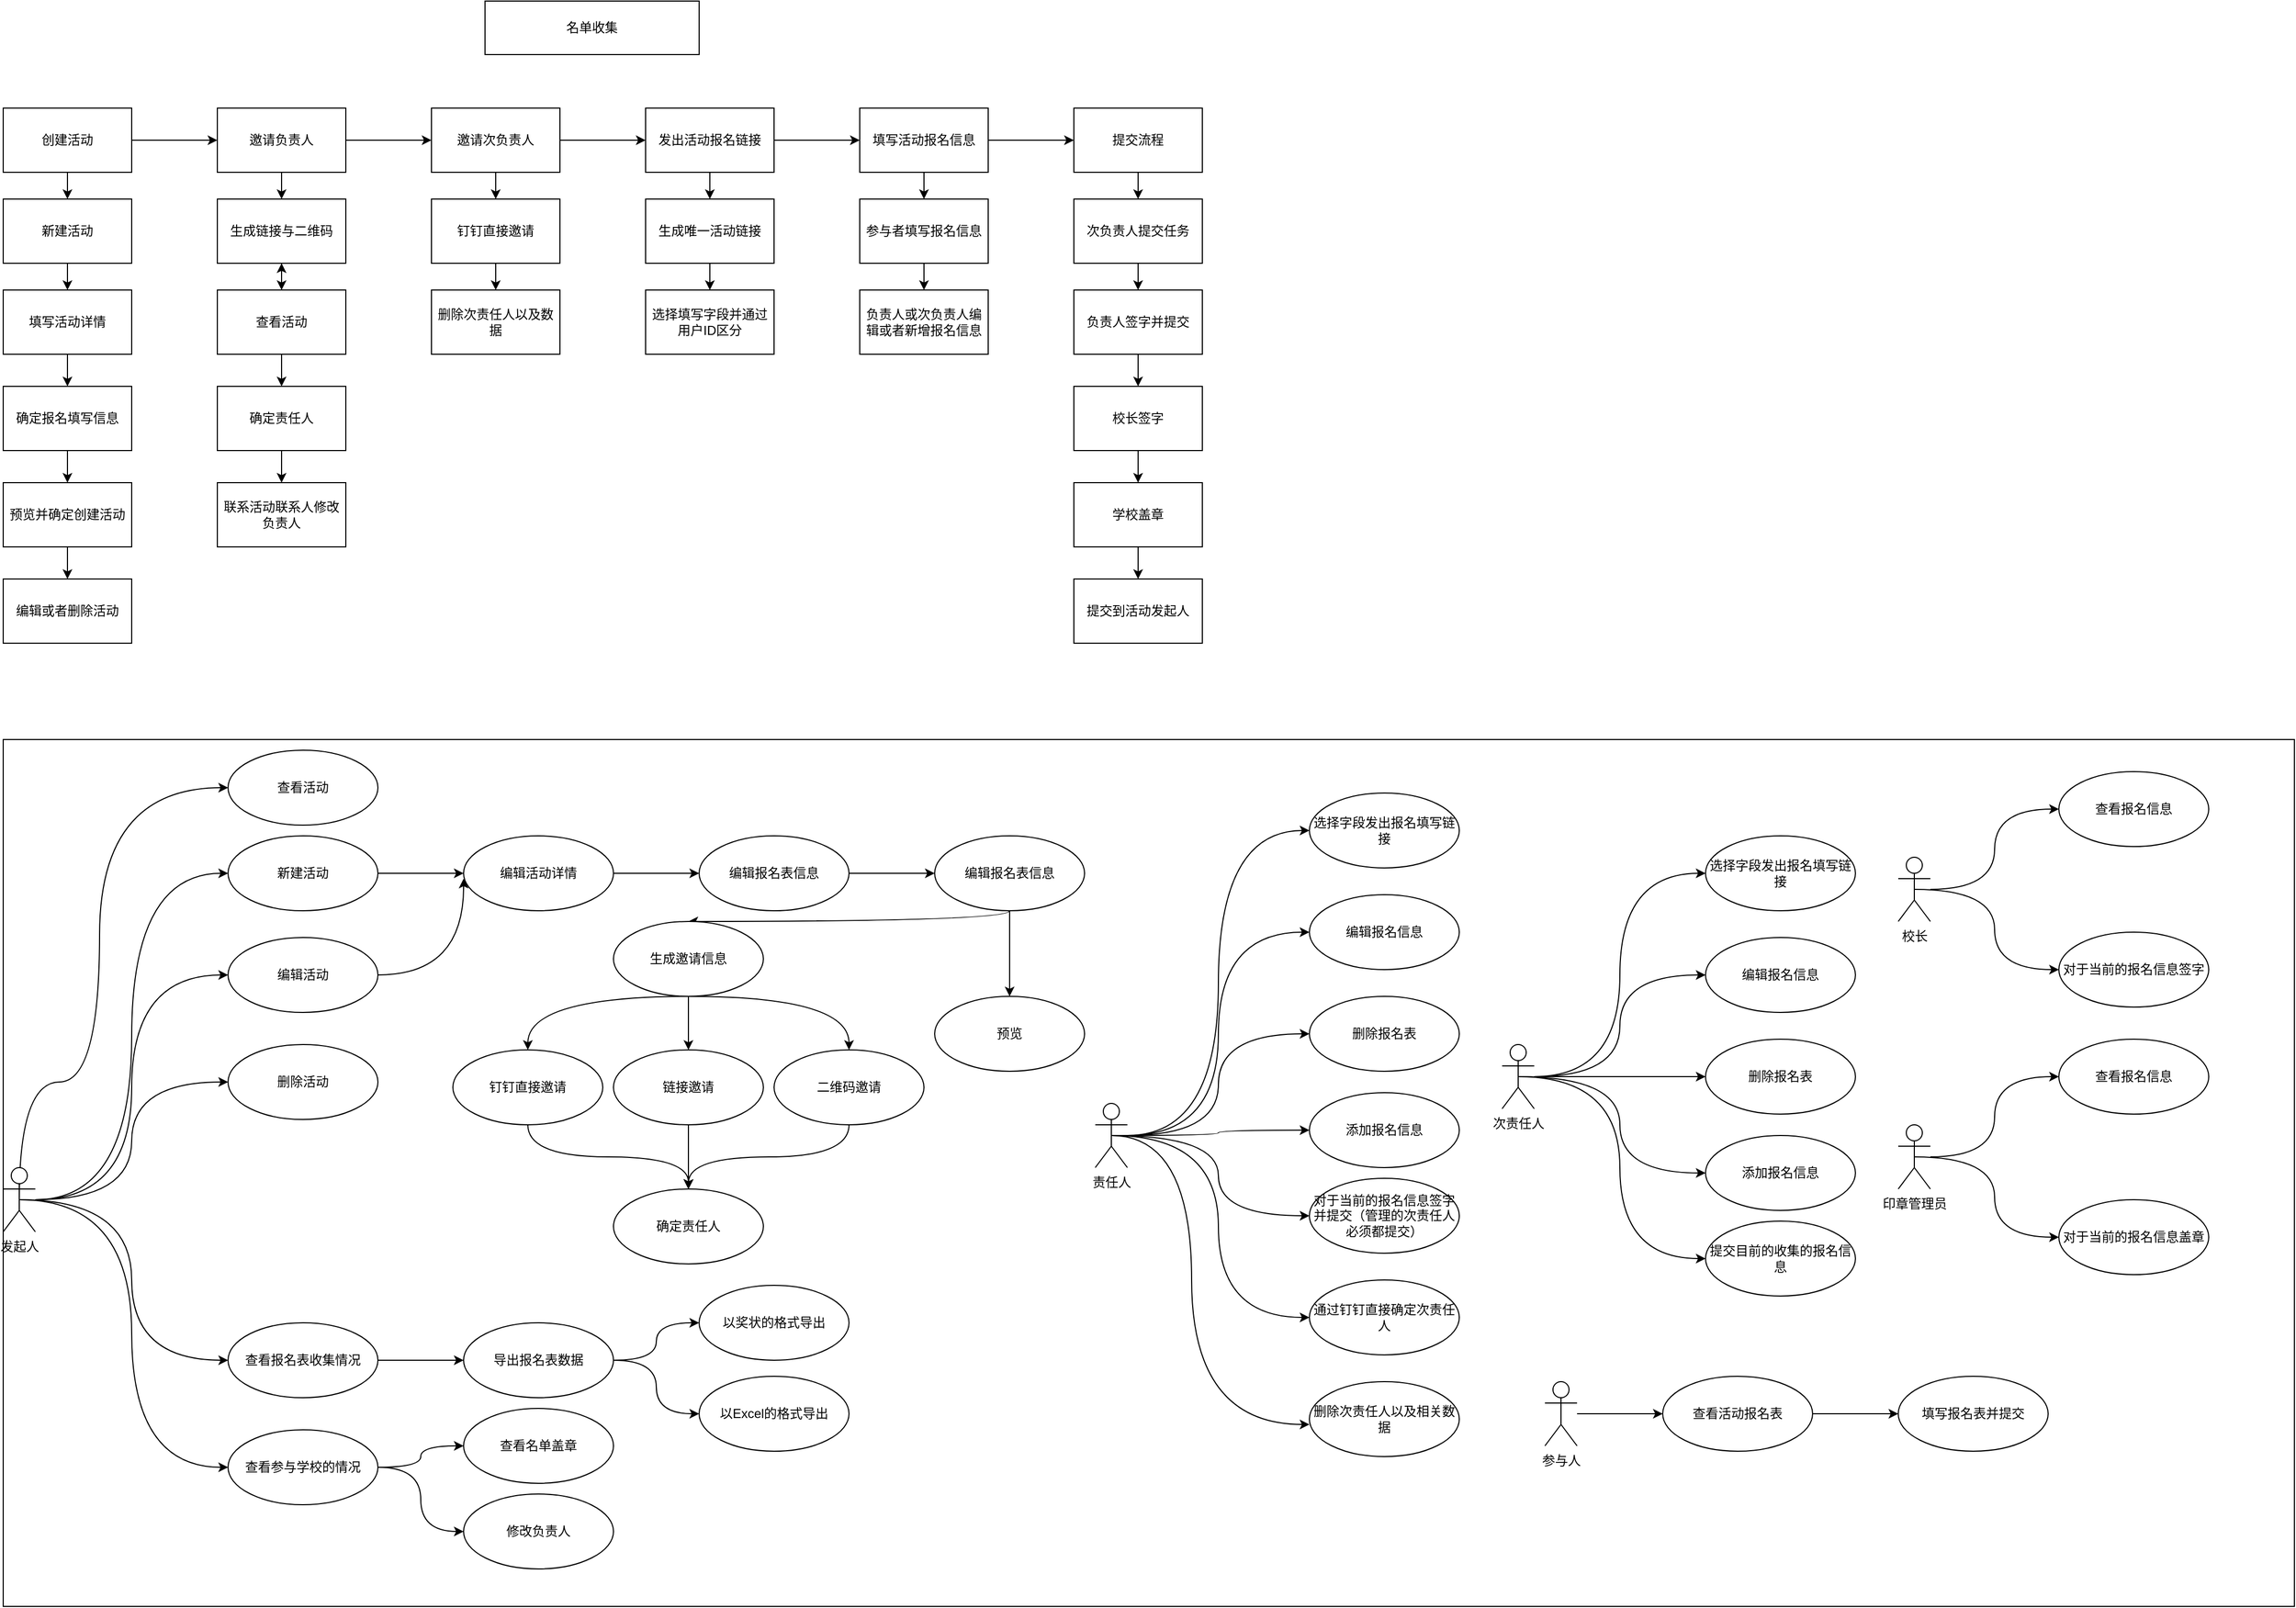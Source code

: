 <mxfile version="24.7.1" type="github">
  <diagram name="Page-1" id="edf60f1a-56cd-e834-aa8a-f176f3a09ee4">
    <mxGraphModel dx="1662" dy="928" grid="1" gridSize="10" guides="1" tooltips="1" connect="1" arrows="1" fold="1" page="1" pageScale="1" pageWidth="1100" pageHeight="850" background="none" math="0" shadow="0">
      <root>
        <mxCell id="0" />
        <mxCell id="1" parent="0" />
        <mxCell id="x5lYrM1FFVLCx4R_UeDV-64" value="" style="rounded=0;whiteSpace=wrap;html=1;movable=1;resizable=1;rotatable=1;deletable=1;editable=1;locked=0;connectable=1;" parent="1" vertex="1">
          <mxGeometry x="40" y="870" width="2140" height="810" as="geometry" />
        </mxCell>
        <mxCell id="x5lYrM1FFVLCx4R_UeDV-1" value="名单收集" style="rounded=0;whiteSpace=wrap;html=1;" parent="1" vertex="1">
          <mxGeometry x="490" y="180" width="200" height="50" as="geometry" />
        </mxCell>
        <mxCell id="x5lYrM1FFVLCx4R_UeDV-5" value="" style="edgeStyle=orthogonalEdgeStyle;rounded=0;orthogonalLoop=1;jettySize=auto;html=1;" parent="1" source="x5lYrM1FFVLCx4R_UeDV-2" target="x5lYrM1FFVLCx4R_UeDV-4" edge="1">
          <mxGeometry relative="1" as="geometry" />
        </mxCell>
        <mxCell id="x5lYrM1FFVLCx4R_UeDV-19" value="" style="edgeStyle=orthogonalEdgeStyle;rounded=0;orthogonalLoop=1;jettySize=auto;html=1;" parent="1" source="x5lYrM1FFVLCx4R_UeDV-2" target="x5lYrM1FFVLCx4R_UeDV-18" edge="1">
          <mxGeometry relative="1" as="geometry" />
        </mxCell>
        <mxCell id="x5lYrM1FFVLCx4R_UeDV-2" value="创建活动" style="rounded=0;whiteSpace=wrap;html=1;" parent="1" vertex="1">
          <mxGeometry x="40" y="280" width="120" height="60" as="geometry" />
        </mxCell>
        <mxCell id="x5lYrM1FFVLCx4R_UeDV-7" value="" style="edgeStyle=orthogonalEdgeStyle;rounded=0;orthogonalLoop=1;jettySize=auto;html=1;" parent="1" source="x5lYrM1FFVLCx4R_UeDV-4" target="x5lYrM1FFVLCx4R_UeDV-6" edge="1">
          <mxGeometry relative="1" as="geometry" />
        </mxCell>
        <mxCell id="x5lYrM1FFVLCx4R_UeDV-31" value="" style="edgeStyle=orthogonalEdgeStyle;rounded=0;orthogonalLoop=1;jettySize=auto;html=1;" parent="1" source="x5lYrM1FFVLCx4R_UeDV-4" target="x5lYrM1FFVLCx4R_UeDV-30" edge="1">
          <mxGeometry relative="1" as="geometry" />
        </mxCell>
        <mxCell id="x5lYrM1FFVLCx4R_UeDV-4" value="邀请负责人" style="rounded=0;whiteSpace=wrap;html=1;" parent="1" vertex="1">
          <mxGeometry x="240" y="280" width="120" height="60" as="geometry" />
        </mxCell>
        <mxCell id="x5lYrM1FFVLCx4R_UeDV-9" value="" style="edgeStyle=orthogonalEdgeStyle;rounded=0;orthogonalLoop=1;jettySize=auto;html=1;" parent="1" source="x5lYrM1FFVLCx4R_UeDV-6" target="x5lYrM1FFVLCx4R_UeDV-8" edge="1">
          <mxGeometry relative="1" as="geometry" />
        </mxCell>
        <mxCell id="x5lYrM1FFVLCx4R_UeDV-40" value="" style="edgeStyle=orthogonalEdgeStyle;rounded=0;orthogonalLoop=1;jettySize=auto;html=1;" parent="1" source="x5lYrM1FFVLCx4R_UeDV-6" target="x5lYrM1FFVLCx4R_UeDV-39" edge="1">
          <mxGeometry relative="1" as="geometry" />
        </mxCell>
        <mxCell id="x5lYrM1FFVLCx4R_UeDV-6" value="邀请次负责人" style="whiteSpace=wrap;html=1;rounded=0;" parent="1" vertex="1">
          <mxGeometry x="440" y="280" width="120" height="60" as="geometry" />
        </mxCell>
        <mxCell id="x5lYrM1FFVLCx4R_UeDV-11" value="" style="edgeStyle=orthogonalEdgeStyle;rounded=0;orthogonalLoop=1;jettySize=auto;html=1;" parent="1" source="x5lYrM1FFVLCx4R_UeDV-8" target="x5lYrM1FFVLCx4R_UeDV-10" edge="1">
          <mxGeometry relative="1" as="geometry" />
        </mxCell>
        <mxCell id="x5lYrM1FFVLCx4R_UeDV-44" value="" style="edgeStyle=orthogonalEdgeStyle;rounded=0;orthogonalLoop=1;jettySize=auto;html=1;" parent="1" source="x5lYrM1FFVLCx4R_UeDV-8" target="x5lYrM1FFVLCx4R_UeDV-43" edge="1">
          <mxGeometry relative="1" as="geometry" />
        </mxCell>
        <mxCell id="x5lYrM1FFVLCx4R_UeDV-8" value="发出活动报名链接" style="whiteSpace=wrap;html=1;rounded=0;" parent="1" vertex="1">
          <mxGeometry x="640" y="280" width="120" height="60" as="geometry" />
        </mxCell>
        <mxCell id="x5lYrM1FFVLCx4R_UeDV-15" value="" style="edgeStyle=orthogonalEdgeStyle;rounded=0;orthogonalLoop=1;jettySize=auto;html=1;" parent="1" source="x5lYrM1FFVLCx4R_UeDV-10" target="x5lYrM1FFVLCx4R_UeDV-14" edge="1">
          <mxGeometry relative="1" as="geometry" />
        </mxCell>
        <mxCell id="x5lYrM1FFVLCx4R_UeDV-50" value="" style="edgeStyle=orthogonalEdgeStyle;rounded=0;orthogonalLoop=1;jettySize=auto;html=1;" parent="1" source="x5lYrM1FFVLCx4R_UeDV-10" target="x5lYrM1FFVLCx4R_UeDV-49" edge="1">
          <mxGeometry relative="1" as="geometry" />
        </mxCell>
        <mxCell id="x5lYrM1FFVLCx4R_UeDV-10" value="填写活动报名信息" style="whiteSpace=wrap;html=1;rounded=0;" parent="1" vertex="1">
          <mxGeometry x="840" y="280" width="120" height="60" as="geometry" />
        </mxCell>
        <mxCell id="x5lYrM1FFVLCx4R_UeDV-54" value="" style="edgeStyle=orthogonalEdgeStyle;rounded=0;orthogonalLoop=1;jettySize=auto;html=1;" parent="1" source="x5lYrM1FFVLCx4R_UeDV-14" target="x5lYrM1FFVLCx4R_UeDV-53" edge="1">
          <mxGeometry relative="1" as="geometry" />
        </mxCell>
        <mxCell id="x5lYrM1FFVLCx4R_UeDV-14" value="提交流程" style="whiteSpace=wrap;html=1;rounded=0;" parent="1" vertex="1">
          <mxGeometry x="1040" y="280" width="120" height="60" as="geometry" />
        </mxCell>
        <mxCell id="x5lYrM1FFVLCx4R_UeDV-21" value="" style="edgeStyle=orthogonalEdgeStyle;rounded=0;orthogonalLoop=1;jettySize=auto;html=1;" parent="1" source="x5lYrM1FFVLCx4R_UeDV-18" target="x5lYrM1FFVLCx4R_UeDV-20" edge="1">
          <mxGeometry relative="1" as="geometry" />
        </mxCell>
        <mxCell id="x5lYrM1FFVLCx4R_UeDV-18" value="新建活动" style="whiteSpace=wrap;html=1;rounded=0;" parent="1" vertex="1">
          <mxGeometry x="40" y="365" width="120" height="60" as="geometry" />
        </mxCell>
        <mxCell id="x5lYrM1FFVLCx4R_UeDV-25" value="" style="edgeStyle=orthogonalEdgeStyle;rounded=0;orthogonalLoop=1;jettySize=auto;html=1;" parent="1" source="x5lYrM1FFVLCx4R_UeDV-20" target="x5lYrM1FFVLCx4R_UeDV-24" edge="1">
          <mxGeometry relative="1" as="geometry" />
        </mxCell>
        <mxCell id="x5lYrM1FFVLCx4R_UeDV-20" value="填写活动详情" style="whiteSpace=wrap;html=1;rounded=0;" parent="1" vertex="1">
          <mxGeometry x="40" y="450" width="120" height="60" as="geometry" />
        </mxCell>
        <mxCell id="x5lYrM1FFVLCx4R_UeDV-27" value="" style="edgeStyle=orthogonalEdgeStyle;rounded=0;orthogonalLoop=1;jettySize=auto;html=1;" parent="1" source="x5lYrM1FFVLCx4R_UeDV-24" target="x5lYrM1FFVLCx4R_UeDV-26" edge="1">
          <mxGeometry relative="1" as="geometry" />
        </mxCell>
        <mxCell id="x5lYrM1FFVLCx4R_UeDV-24" value="确定报名填写信息" style="whiteSpace=wrap;html=1;rounded=0;" parent="1" vertex="1">
          <mxGeometry x="40" y="540" width="120" height="60" as="geometry" />
        </mxCell>
        <mxCell id="x5lYrM1FFVLCx4R_UeDV-29" value="" style="edgeStyle=orthogonalEdgeStyle;rounded=0;orthogonalLoop=1;jettySize=auto;html=1;" parent="1" source="x5lYrM1FFVLCx4R_UeDV-26" target="x5lYrM1FFVLCx4R_UeDV-28" edge="1">
          <mxGeometry relative="1" as="geometry" />
        </mxCell>
        <mxCell id="x5lYrM1FFVLCx4R_UeDV-26" value="预览并确定创建活动" style="whiteSpace=wrap;html=1;rounded=0;" parent="1" vertex="1">
          <mxGeometry x="40" y="630" width="120" height="60" as="geometry" />
        </mxCell>
        <mxCell id="x5lYrM1FFVLCx4R_UeDV-28" value="编辑或者删除活动" style="whiteSpace=wrap;html=1;rounded=0;" parent="1" vertex="1">
          <mxGeometry x="40" y="720" width="120" height="60" as="geometry" />
        </mxCell>
        <mxCell id="x5lYrM1FFVLCx4R_UeDV-33" value="" style="edgeStyle=orthogonalEdgeStyle;rounded=0;orthogonalLoop=1;jettySize=auto;html=1;" parent="1" source="x5lYrM1FFVLCx4R_UeDV-30" target="x5lYrM1FFVLCx4R_UeDV-32" edge="1">
          <mxGeometry relative="1" as="geometry" />
        </mxCell>
        <mxCell id="x5lYrM1FFVLCx4R_UeDV-30" value="生成链接与二维码" style="whiteSpace=wrap;html=1;rounded=0;" parent="1" vertex="1">
          <mxGeometry x="240" y="365" width="120" height="60" as="geometry" />
        </mxCell>
        <mxCell id="x5lYrM1FFVLCx4R_UeDV-35" value="" style="edgeStyle=orthogonalEdgeStyle;rounded=0;orthogonalLoop=1;jettySize=auto;html=1;" parent="1" source="x5lYrM1FFVLCx4R_UeDV-32" target="x5lYrM1FFVLCx4R_UeDV-34" edge="1">
          <mxGeometry relative="1" as="geometry" />
        </mxCell>
        <mxCell id="x5lYrM1FFVLCx4R_UeDV-36" value="" style="edgeStyle=orthogonalEdgeStyle;rounded=0;orthogonalLoop=1;jettySize=auto;html=1;" parent="1" source="x5lYrM1FFVLCx4R_UeDV-32" target="x5lYrM1FFVLCx4R_UeDV-30" edge="1">
          <mxGeometry relative="1" as="geometry" />
        </mxCell>
        <mxCell id="x5lYrM1FFVLCx4R_UeDV-32" value="查看活动" style="whiteSpace=wrap;html=1;rounded=0;" parent="1" vertex="1">
          <mxGeometry x="240" y="450" width="120" height="60" as="geometry" />
        </mxCell>
        <mxCell id="x5lYrM1FFVLCx4R_UeDV-38" value="" style="edgeStyle=orthogonalEdgeStyle;rounded=0;orthogonalLoop=1;jettySize=auto;html=1;" parent="1" source="x5lYrM1FFVLCx4R_UeDV-34" target="x5lYrM1FFVLCx4R_UeDV-37" edge="1">
          <mxGeometry relative="1" as="geometry" />
        </mxCell>
        <mxCell id="x5lYrM1FFVLCx4R_UeDV-34" value="确定责任人" style="whiteSpace=wrap;html=1;rounded=0;" parent="1" vertex="1">
          <mxGeometry x="240" y="540" width="120" height="60" as="geometry" />
        </mxCell>
        <mxCell id="x5lYrM1FFVLCx4R_UeDV-37" value="联系活动联系人修改负责人" style="whiteSpace=wrap;html=1;rounded=0;" parent="1" vertex="1">
          <mxGeometry x="240" y="630" width="120" height="60" as="geometry" />
        </mxCell>
        <mxCell id="x5lYrM1FFVLCx4R_UeDV-42" value="" style="edgeStyle=orthogonalEdgeStyle;rounded=0;orthogonalLoop=1;jettySize=auto;html=1;" parent="1" source="x5lYrM1FFVLCx4R_UeDV-39" target="x5lYrM1FFVLCx4R_UeDV-41" edge="1">
          <mxGeometry relative="1" as="geometry" />
        </mxCell>
        <mxCell id="x5lYrM1FFVLCx4R_UeDV-39" value="钉钉直接邀请" style="whiteSpace=wrap;html=1;rounded=0;" parent="1" vertex="1">
          <mxGeometry x="440" y="365" width="120" height="60" as="geometry" />
        </mxCell>
        <mxCell id="x5lYrM1FFVLCx4R_UeDV-41" value="删除次责任人以及数据" style="whiteSpace=wrap;html=1;rounded=0;" parent="1" vertex="1">
          <mxGeometry x="440" y="450" width="120" height="60" as="geometry" />
        </mxCell>
        <mxCell id="x5lYrM1FFVLCx4R_UeDV-46" value="" style="edgeStyle=orthogonalEdgeStyle;rounded=0;orthogonalLoop=1;jettySize=auto;html=1;" parent="1" source="x5lYrM1FFVLCx4R_UeDV-43" target="x5lYrM1FFVLCx4R_UeDV-45" edge="1">
          <mxGeometry relative="1" as="geometry" />
        </mxCell>
        <mxCell id="x5lYrM1FFVLCx4R_UeDV-43" value="生成唯一活动链接" style="whiteSpace=wrap;html=1;rounded=0;" parent="1" vertex="1">
          <mxGeometry x="640" y="365" width="120" height="60" as="geometry" />
        </mxCell>
        <mxCell id="x5lYrM1FFVLCx4R_UeDV-45" value="选择填写字段并通过用户ID区分" style="whiteSpace=wrap;html=1;rounded=0;" parent="1" vertex="1">
          <mxGeometry x="640" y="450" width="120" height="60" as="geometry" />
        </mxCell>
        <mxCell id="x5lYrM1FFVLCx4R_UeDV-52" value="" style="edgeStyle=orthogonalEdgeStyle;rounded=0;orthogonalLoop=1;jettySize=auto;html=1;" parent="1" source="x5lYrM1FFVLCx4R_UeDV-49" target="x5lYrM1FFVLCx4R_UeDV-51" edge="1">
          <mxGeometry relative="1" as="geometry" />
        </mxCell>
        <mxCell id="x5lYrM1FFVLCx4R_UeDV-49" value="参与者填写报名信息" style="whiteSpace=wrap;html=1;rounded=0;" parent="1" vertex="1">
          <mxGeometry x="840" y="365" width="120" height="60" as="geometry" />
        </mxCell>
        <mxCell id="x5lYrM1FFVLCx4R_UeDV-51" value="负责人或次负责人编辑或者新增报名信息" style="whiteSpace=wrap;html=1;rounded=0;" parent="1" vertex="1">
          <mxGeometry x="840" y="450" width="120" height="60" as="geometry" />
        </mxCell>
        <mxCell id="x5lYrM1FFVLCx4R_UeDV-56" value="" style="edgeStyle=orthogonalEdgeStyle;rounded=0;orthogonalLoop=1;jettySize=auto;html=1;" parent="1" source="x5lYrM1FFVLCx4R_UeDV-53" target="x5lYrM1FFVLCx4R_UeDV-55" edge="1">
          <mxGeometry relative="1" as="geometry" />
        </mxCell>
        <mxCell id="x5lYrM1FFVLCx4R_UeDV-53" value="次负责人提交任务" style="whiteSpace=wrap;html=1;rounded=0;" parent="1" vertex="1">
          <mxGeometry x="1040" y="365" width="120" height="60" as="geometry" />
        </mxCell>
        <mxCell id="x5lYrM1FFVLCx4R_UeDV-58" value="" style="edgeStyle=orthogonalEdgeStyle;rounded=0;orthogonalLoop=1;jettySize=auto;html=1;" parent="1" source="x5lYrM1FFVLCx4R_UeDV-55" target="x5lYrM1FFVLCx4R_UeDV-57" edge="1">
          <mxGeometry relative="1" as="geometry" />
        </mxCell>
        <mxCell id="x5lYrM1FFVLCx4R_UeDV-55" value="负责人签字并提交" style="whiteSpace=wrap;html=1;rounded=0;" parent="1" vertex="1">
          <mxGeometry x="1040" y="450" width="120" height="60" as="geometry" />
        </mxCell>
        <mxCell id="x5lYrM1FFVLCx4R_UeDV-60" value="" style="edgeStyle=orthogonalEdgeStyle;rounded=0;orthogonalLoop=1;jettySize=auto;html=1;" parent="1" source="x5lYrM1FFVLCx4R_UeDV-57" target="x5lYrM1FFVLCx4R_UeDV-59" edge="1">
          <mxGeometry relative="1" as="geometry" />
        </mxCell>
        <mxCell id="x5lYrM1FFVLCx4R_UeDV-57" value="校长签字" style="whiteSpace=wrap;html=1;rounded=0;" parent="1" vertex="1">
          <mxGeometry x="1040" y="540" width="120" height="60" as="geometry" />
        </mxCell>
        <mxCell id="x5lYrM1FFVLCx4R_UeDV-62" value="" style="edgeStyle=orthogonalEdgeStyle;rounded=0;orthogonalLoop=1;jettySize=auto;html=1;" parent="1" source="x5lYrM1FFVLCx4R_UeDV-59" target="x5lYrM1FFVLCx4R_UeDV-61" edge="1">
          <mxGeometry relative="1" as="geometry" />
        </mxCell>
        <mxCell id="x5lYrM1FFVLCx4R_UeDV-59" value="学校盖章" style="whiteSpace=wrap;html=1;rounded=0;" parent="1" vertex="1">
          <mxGeometry x="1040" y="630" width="120" height="60" as="geometry" />
        </mxCell>
        <mxCell id="x5lYrM1FFVLCx4R_UeDV-61" value="提交到活动发起人" style="whiteSpace=wrap;html=1;rounded=0;" parent="1" vertex="1">
          <mxGeometry x="1040" y="720" width="120" height="60" as="geometry" />
        </mxCell>
        <mxCell id="x5lYrM1FFVLCx4R_UeDV-71" value="" style="edgeStyle=orthogonalEdgeStyle;rounded=0;orthogonalLoop=1;jettySize=auto;html=1;curved=1;entryX=1;entryY=0.5;entryDx=0;entryDy=0;movable=1;resizable=1;rotatable=1;deletable=1;editable=1;locked=0;connectable=1;" parent="1" source="x5lYrM1FFVLCx4R_UeDV-63" target="x5lYrM1FFVLCx4R_UeDV-70" edge="1">
          <mxGeometry relative="1" as="geometry" />
        </mxCell>
        <mxCell id="x5lYrM1FFVLCx4R_UeDV-75" value="" style="edgeStyle=orthogonalEdgeStyle;rounded=0;orthogonalLoop=1;jettySize=auto;html=1;curved=1;entryX=1;entryY=0.5;entryDx=0;entryDy=0;movable=1;resizable=1;rotatable=1;deletable=1;editable=1;locked=0;connectable=1;" parent="1" source="x5lYrM1FFVLCx4R_UeDV-63" target="x5lYrM1FFVLCx4R_UeDV-78" edge="1">
          <mxGeometry relative="1" as="geometry">
            <mxPoint x="325.0" y="1015.0" as="targetPoint" />
          </mxGeometry>
        </mxCell>
        <mxCell id="x5lYrM1FFVLCx4R_UeDV-82" value="" style="edgeStyle=orthogonalEdgeStyle;rounded=0;orthogonalLoop=1;jettySize=auto;html=1;entryX=1;entryY=0.5;entryDx=0;entryDy=0;curved=1;movable=1;resizable=1;rotatable=1;deletable=1;editable=1;locked=0;connectable=1;" parent="1" source="x5lYrM1FFVLCx4R_UeDV-63" target="x5lYrM1FFVLCx4R_UeDV-80" edge="1">
          <mxGeometry relative="1" as="geometry">
            <mxPoint x="210" y="1140" as="targetPoint" />
          </mxGeometry>
        </mxCell>
        <mxCell id="x5lYrM1FFVLCx4R_UeDV-201" style="edgeStyle=orthogonalEdgeStyle;rounded=0;orthogonalLoop=1;jettySize=auto;html=1;entryX=1;entryY=0.5;entryDx=0;entryDy=0;curved=1;exitX=0.5;exitY=0.5;exitDx=0;exitDy=0;exitPerimeter=0;" parent="1" target="x5lYrM1FFVLCx4R_UeDV-200" edge="1" source="x5lYrM1FFVLCx4R_UeDV-63">
          <mxGeometry relative="1" as="geometry">
            <mxPoint x="110" y="1091" as="sourcePoint" />
            <Array as="points">
              <mxPoint x="55" y="1190" />
              <mxPoint x="130" y="1190" />
              <mxPoint x="130" y="915" />
            </Array>
          </mxGeometry>
        </mxCell>
        <mxCell id="IsivEMsxrxezTofvStYW-6" style="edgeStyle=orthogonalEdgeStyle;rounded=0;orthogonalLoop=1;jettySize=auto;html=1;exitX=0.5;exitY=0.5;exitDx=0;exitDy=0;exitPerimeter=0;entryX=1;entryY=0.5;entryDx=0;entryDy=0;curved=1;" edge="1" parent="1" source="x5lYrM1FFVLCx4R_UeDV-63" target="IsivEMsxrxezTofvStYW-5">
          <mxGeometry relative="1" as="geometry" />
        </mxCell>
        <mxCell id="IsivEMsxrxezTofvStYW-9" style="edgeStyle=orthogonalEdgeStyle;rounded=0;orthogonalLoop=1;jettySize=auto;html=1;exitX=0.5;exitY=0.5;exitDx=0;exitDy=0;exitPerimeter=0;entryX=1;entryY=0.5;entryDx=0;entryDy=0;curved=1;" edge="1" parent="1" source="x5lYrM1FFVLCx4R_UeDV-63" target="IsivEMsxrxezTofvStYW-7">
          <mxGeometry relative="1" as="geometry" />
        </mxCell>
        <mxCell id="x5lYrM1FFVLCx4R_UeDV-63" value="发起人" style="shape=umlActor;verticalLabelPosition=bottom;verticalAlign=top;html=1;movable=1;resizable=1;rotatable=1;deletable=1;editable=1;locked=0;connectable=1;" parent="1" vertex="1">
          <mxGeometry x="40" y="1270" width="30" height="60" as="geometry" />
        </mxCell>
        <mxCell id="x5lYrM1FFVLCx4R_UeDV-84" value="" style="edgeStyle=orthogonalEdgeStyle;rounded=0;orthogonalLoop=1;jettySize=auto;html=1;movable=1;resizable=1;rotatable=1;deletable=1;editable=1;locked=0;connectable=1;" parent="1" source="x5lYrM1FFVLCx4R_UeDV-70" target="x5lYrM1FFVLCx4R_UeDV-83" edge="1">
          <mxGeometry relative="1" as="geometry" />
        </mxCell>
        <mxCell id="x5lYrM1FFVLCx4R_UeDV-70" value="新建活动" style="ellipse;whiteSpace=wrap;html=1;verticalAlign=middle;direction=west;movable=1;resizable=1;rotatable=1;deletable=1;editable=1;locked=0;connectable=1;" parent="1" vertex="1">
          <mxGeometry x="250" y="960" width="140" height="70" as="geometry" />
        </mxCell>
        <mxCell id="x5lYrM1FFVLCx4R_UeDV-86" style="edgeStyle=orthogonalEdgeStyle;rounded=0;orthogonalLoop=1;jettySize=auto;html=1;exitX=0;exitY=0.5;exitDx=0;exitDy=0;curved=1;movable=1;resizable=1;rotatable=1;deletable=1;editable=1;locked=0;connectable=1;" parent="1" source="x5lYrM1FFVLCx4R_UeDV-78" edge="1">
          <mxGeometry relative="1" as="geometry">
            <mxPoint x="470.0" y="1000.0" as="targetPoint" />
          </mxGeometry>
        </mxCell>
        <mxCell id="x5lYrM1FFVLCx4R_UeDV-78" value="编辑活动" style="ellipse;whiteSpace=wrap;html=1;verticalAlign=middle;direction=west;movable=1;resizable=1;rotatable=1;deletable=1;editable=1;locked=0;connectable=1;" parent="1" vertex="1">
          <mxGeometry x="250" y="1055" width="140" height="70" as="geometry" />
        </mxCell>
        <mxCell id="x5lYrM1FFVLCx4R_UeDV-80" value="删除活动" style="ellipse;whiteSpace=wrap;html=1;verticalAlign=middle;direction=west;movable=1;resizable=1;rotatable=1;deletable=1;editable=1;locked=0;connectable=1;" parent="1" vertex="1">
          <mxGeometry x="250" y="1155" width="140" height="70" as="geometry" />
        </mxCell>
        <mxCell id="x5lYrM1FFVLCx4R_UeDV-88" value="" style="edgeStyle=orthogonalEdgeStyle;rounded=0;orthogonalLoop=1;jettySize=auto;html=1;movable=1;resizable=1;rotatable=1;deletable=1;editable=1;locked=0;connectable=1;" parent="1" source="x5lYrM1FFVLCx4R_UeDV-83" target="x5lYrM1FFVLCx4R_UeDV-87" edge="1">
          <mxGeometry relative="1" as="geometry" />
        </mxCell>
        <mxCell id="x5lYrM1FFVLCx4R_UeDV-83" value="编辑活动详情" style="ellipse;whiteSpace=wrap;html=1;verticalAlign=middle;direction=west;movable=1;resizable=1;rotatable=1;deletable=1;editable=1;locked=0;connectable=1;" parent="1" vertex="1">
          <mxGeometry x="470" y="960" width="140" height="70" as="geometry" />
        </mxCell>
        <mxCell id="x5lYrM1FFVLCx4R_UeDV-90" value="" style="edgeStyle=orthogonalEdgeStyle;rounded=0;orthogonalLoop=1;jettySize=auto;html=1;movable=1;resizable=1;rotatable=1;deletable=1;editable=1;locked=0;connectable=1;" parent="1" source="x5lYrM1FFVLCx4R_UeDV-87" target="x5lYrM1FFVLCx4R_UeDV-89" edge="1">
          <mxGeometry relative="1" as="geometry" />
        </mxCell>
        <mxCell id="x5lYrM1FFVLCx4R_UeDV-87" value="编辑报名表信息" style="ellipse;whiteSpace=wrap;html=1;verticalAlign=middle;direction=west;movable=1;resizable=1;rotatable=1;deletable=1;editable=1;locked=0;connectable=1;" parent="1" vertex="1">
          <mxGeometry x="690" y="960" width="140" height="70" as="geometry" />
        </mxCell>
        <mxCell id="x5lYrM1FFVLCx4R_UeDV-111" value="" style="edgeStyle=orthogonalEdgeStyle;rounded=0;orthogonalLoop=1;jettySize=auto;html=1;curved=1;movable=1;resizable=1;rotatable=1;deletable=1;editable=1;locked=0;connectable=1;" parent="1" source="x5lYrM1FFVLCx4R_UeDV-89" target="x5lYrM1FFVLCx4R_UeDV-91" edge="1">
          <mxGeometry relative="1" as="geometry">
            <Array as="points">
              <mxPoint x="980" y="1040" />
            </Array>
          </mxGeometry>
        </mxCell>
        <mxCell id="x5lYrM1FFVLCx4R_UeDV-113" value="" style="edgeStyle=orthogonalEdgeStyle;rounded=0;orthogonalLoop=1;jettySize=auto;html=1;movable=1;resizable=1;rotatable=1;deletable=1;editable=1;locked=0;connectable=1;" parent="1" source="x5lYrM1FFVLCx4R_UeDV-89" target="x5lYrM1FFVLCx4R_UeDV-112" edge="1">
          <mxGeometry relative="1" as="geometry" />
        </mxCell>
        <mxCell id="x5lYrM1FFVLCx4R_UeDV-89" value="编辑报名表信息" style="ellipse;whiteSpace=wrap;html=1;verticalAlign=middle;direction=west;movable=1;resizable=1;rotatable=1;deletable=1;editable=1;locked=0;connectable=1;" parent="1" vertex="1">
          <mxGeometry x="910" y="960" width="140" height="70" as="geometry" />
        </mxCell>
        <mxCell id="x5lYrM1FFVLCx4R_UeDV-115" value="" style="edgeStyle=orthogonalEdgeStyle;rounded=0;orthogonalLoop=1;jettySize=auto;html=1;curved=1;movable=1;resizable=1;rotatable=1;deletable=1;editable=1;locked=0;connectable=1;" parent="1" target="x5lYrM1FFVLCx4R_UeDV-114" edge="1">
          <mxGeometry relative="1" as="geometry">
            <mxPoint x="680" y="1110" as="sourcePoint" />
          </mxGeometry>
        </mxCell>
        <mxCell id="x5lYrM1FFVLCx4R_UeDV-117" value="" style="edgeStyle=orthogonalEdgeStyle;rounded=0;orthogonalLoop=1;jettySize=auto;html=1;exitX=0.5;exitY=0;exitDx=0;exitDy=0;curved=1;movable=1;resizable=1;rotatable=1;deletable=1;editable=1;locked=0;connectable=1;" parent="1" source="x5lYrM1FFVLCx4R_UeDV-91" target="x5lYrM1FFVLCx4R_UeDV-116" edge="1">
          <mxGeometry relative="1" as="geometry">
            <Array as="points">
              <mxPoint x="830" y="1110" />
            </Array>
          </mxGeometry>
        </mxCell>
        <mxCell id="x5lYrM1FFVLCx4R_UeDV-119" value="" style="edgeStyle=orthogonalEdgeStyle;rounded=0;orthogonalLoop=1;jettySize=auto;html=1;movable=1;resizable=1;rotatable=1;deletable=1;editable=1;locked=0;connectable=1;" parent="1" source="x5lYrM1FFVLCx4R_UeDV-91" target="x5lYrM1FFVLCx4R_UeDV-118" edge="1">
          <mxGeometry relative="1" as="geometry" />
        </mxCell>
        <mxCell id="x5lYrM1FFVLCx4R_UeDV-91" value="生成邀请信息" style="ellipse;whiteSpace=wrap;html=1;verticalAlign=middle;direction=west;movable=1;resizable=1;rotatable=1;deletable=1;editable=1;locked=0;connectable=1;" parent="1" vertex="1">
          <mxGeometry x="610" y="1040" width="140" height="70" as="geometry" />
        </mxCell>
        <mxCell id="x5lYrM1FFVLCx4R_UeDV-112" value="预览" style="ellipse;whiteSpace=wrap;html=1;verticalAlign=middle;direction=west;movable=1;resizable=1;rotatable=1;deletable=1;editable=1;locked=0;connectable=1;" parent="1" vertex="1">
          <mxGeometry x="910" y="1110" width="140" height="70" as="geometry" />
        </mxCell>
        <mxCell id="IsivEMsxrxezTofvStYW-25" style="edgeStyle=orthogonalEdgeStyle;rounded=0;orthogonalLoop=1;jettySize=auto;html=1;exitX=0.5;exitY=0;exitDx=0;exitDy=0;curved=1;" edge="1" parent="1" source="x5lYrM1FFVLCx4R_UeDV-114" target="IsivEMsxrxezTofvStYW-24">
          <mxGeometry relative="1" as="geometry" />
        </mxCell>
        <mxCell id="x5lYrM1FFVLCx4R_UeDV-114" value="钉钉直接邀请" style="ellipse;whiteSpace=wrap;html=1;verticalAlign=middle;direction=west;movable=1;resizable=1;rotatable=1;deletable=1;editable=1;locked=0;connectable=1;" parent="1" vertex="1">
          <mxGeometry x="460" y="1160" width="140" height="70" as="geometry" />
        </mxCell>
        <mxCell id="IsivEMsxrxezTofvStYW-27" style="edgeStyle=orthogonalEdgeStyle;rounded=0;orthogonalLoop=1;jettySize=auto;html=1;exitX=0.5;exitY=0;exitDx=0;exitDy=0;curved=1;" edge="1" parent="1" source="x5lYrM1FFVLCx4R_UeDV-116">
          <mxGeometry relative="1" as="geometry">
            <mxPoint x="680" y="1290" as="targetPoint" />
          </mxGeometry>
        </mxCell>
        <mxCell id="x5lYrM1FFVLCx4R_UeDV-116" value="二维码邀请" style="ellipse;whiteSpace=wrap;html=1;verticalAlign=middle;direction=west;movable=1;resizable=1;rotatable=1;deletable=1;editable=1;locked=0;connectable=1;" parent="1" vertex="1">
          <mxGeometry x="760" y="1160" width="140" height="70" as="geometry" />
        </mxCell>
        <mxCell id="IsivEMsxrxezTofvStYW-26" style="edgeStyle=orthogonalEdgeStyle;rounded=0;orthogonalLoop=1;jettySize=auto;html=1;" edge="1" parent="1" source="x5lYrM1FFVLCx4R_UeDV-118">
          <mxGeometry relative="1" as="geometry">
            <mxPoint x="680" y="1290" as="targetPoint" />
          </mxGeometry>
        </mxCell>
        <mxCell id="x5lYrM1FFVLCx4R_UeDV-118" value="链接邀请" style="ellipse;whiteSpace=wrap;html=1;verticalAlign=middle;direction=west;movable=1;resizable=1;rotatable=1;deletable=1;editable=1;locked=0;connectable=1;" parent="1" vertex="1">
          <mxGeometry x="610" y="1160" width="140" height="70" as="geometry" />
        </mxCell>
        <mxCell id="x5lYrM1FFVLCx4R_UeDV-200" value="查看活动" style="ellipse;whiteSpace=wrap;html=1;verticalAlign=middle;direction=west;movable=1;resizable=1;rotatable=1;deletable=1;editable=1;locked=0;connectable=1;" parent="1" vertex="1">
          <mxGeometry x="250" y="880" width="140" height="70" as="geometry" />
        </mxCell>
        <mxCell id="x5lYrM1FFVLCx4R_UeDV-220" value="" style="edgeStyle=orthogonalEdgeStyle;rounded=0;orthogonalLoop=1;jettySize=auto;html=1;curved=1;entryX=1;entryY=0.5;entryDx=0;entryDy=0;movable=1;resizable=1;rotatable=1;deletable=1;editable=1;locked=0;connectable=1;" parent="1" source="x5lYrM1FFVLCx4R_UeDV-225" target="x5lYrM1FFVLCx4R_UeDV-226" edge="1">
          <mxGeometry relative="1" as="geometry" />
        </mxCell>
        <mxCell id="x5lYrM1FFVLCx4R_UeDV-221" value="" style="edgeStyle=orthogonalEdgeStyle;rounded=0;orthogonalLoop=1;jettySize=auto;html=1;curved=1;entryX=1;entryY=0.5;entryDx=0;entryDy=0;movable=1;resizable=1;rotatable=1;deletable=1;editable=1;locked=0;connectable=1;" parent="1" source="x5lYrM1FFVLCx4R_UeDV-225" target="x5lYrM1FFVLCx4R_UeDV-227" edge="1">
          <mxGeometry relative="1" as="geometry">
            <mxPoint x="1335.0" y="975.0" as="targetPoint" />
          </mxGeometry>
        </mxCell>
        <mxCell id="x5lYrM1FFVLCx4R_UeDV-222" value="" style="edgeStyle=orthogonalEdgeStyle;rounded=0;orthogonalLoop=1;jettySize=auto;html=1;entryX=1;entryY=0.5;entryDx=0;entryDy=0;curved=1;movable=1;resizable=1;rotatable=1;deletable=1;editable=1;locked=0;connectable=1;" parent="1" source="x5lYrM1FFVLCx4R_UeDV-225" target="x5lYrM1FFVLCx4R_UeDV-228" edge="1">
          <mxGeometry relative="1" as="geometry">
            <mxPoint x="1220" y="1100" as="targetPoint" />
          </mxGeometry>
        </mxCell>
        <mxCell id="x5lYrM1FFVLCx4R_UeDV-223" style="edgeStyle=orthogonalEdgeStyle;rounded=0;orthogonalLoop=1;jettySize=auto;html=1;exitX=0.5;exitY=0.5;exitDx=0;exitDy=0;exitPerimeter=0;entryX=1;entryY=0.5;entryDx=0;entryDy=0;curved=1;" parent="1" source="x5lYrM1FFVLCx4R_UeDV-225" target="x5lYrM1FFVLCx4R_UeDV-229" edge="1">
          <mxGeometry relative="1" as="geometry" />
        </mxCell>
        <mxCell id="x5lYrM1FFVLCx4R_UeDV-224" style="edgeStyle=orthogonalEdgeStyle;rounded=0;orthogonalLoop=1;jettySize=auto;html=1;exitX=0.5;exitY=0.5;exitDx=0;exitDy=0;exitPerimeter=0;entryX=1;entryY=0.5;entryDx=0;entryDy=0;curved=1;" parent="1" source="x5lYrM1FFVLCx4R_UeDV-225" target="x5lYrM1FFVLCx4R_UeDV-230" edge="1">
          <mxGeometry relative="1" as="geometry" />
        </mxCell>
        <mxCell id="IsivEMsxrxezTofvStYW-37" style="edgeStyle=orthogonalEdgeStyle;rounded=0;orthogonalLoop=1;jettySize=auto;html=1;exitX=0.5;exitY=0.5;exitDx=0;exitDy=0;exitPerimeter=0;curved=1;" edge="1" parent="1" source="x5lYrM1FFVLCx4R_UeDV-225">
          <mxGeometry relative="1" as="geometry">
            <mxPoint x="1260" y="1510" as="targetPoint" />
            <Array as="points">
              <mxPoint x="1150" y="1240" />
              <mxPoint x="1150" y="1510" />
            </Array>
          </mxGeometry>
        </mxCell>
        <mxCell id="x5lYrM1FFVLCx4R_UeDV-225" value="责任人" style="shape=umlActor;verticalLabelPosition=bottom;verticalAlign=top;html=1;movable=1;resizable=1;rotatable=1;deletable=1;editable=1;locked=0;connectable=1;" parent="1" vertex="1">
          <mxGeometry x="1060" y="1210" width="30" height="60" as="geometry" />
        </mxCell>
        <mxCell id="x5lYrM1FFVLCx4R_UeDV-226" value="选择字段发出报名填写链接" style="ellipse;whiteSpace=wrap;html=1;verticalAlign=middle;direction=west;movable=1;resizable=1;rotatable=1;deletable=1;editable=1;locked=0;connectable=1;" parent="1" vertex="1">
          <mxGeometry x="1260" y="920" width="140" height="70" as="geometry" />
        </mxCell>
        <mxCell id="x5lYrM1FFVLCx4R_UeDV-227" value="编辑报名信息" style="ellipse;whiteSpace=wrap;html=1;verticalAlign=middle;direction=west;movable=1;resizable=1;rotatable=1;deletable=1;editable=1;locked=0;connectable=1;" parent="1" vertex="1">
          <mxGeometry x="1260" y="1015" width="140" height="70" as="geometry" />
        </mxCell>
        <mxCell id="x5lYrM1FFVLCx4R_UeDV-228" value="删除报名表" style="ellipse;whiteSpace=wrap;html=1;verticalAlign=middle;direction=west;movable=1;resizable=1;rotatable=1;deletable=1;editable=1;locked=0;connectable=1;" parent="1" vertex="1">
          <mxGeometry x="1260" y="1110" width="140" height="70" as="geometry" />
        </mxCell>
        <mxCell id="x5lYrM1FFVLCx4R_UeDV-229" value="添加报名信息" style="ellipse;whiteSpace=wrap;html=1;verticalAlign=middle;direction=west;movable=1;resizable=1;rotatable=1;deletable=1;editable=1;locked=0;connectable=1;" parent="1" vertex="1">
          <mxGeometry x="1260" y="1200" width="140" height="70" as="geometry" />
        </mxCell>
        <mxCell id="x5lYrM1FFVLCx4R_UeDV-230" value="对于当前的报名信息签字并提交（管理的次责任人必须都提交）" style="ellipse;whiteSpace=wrap;html=1;verticalAlign=middle;direction=west;movable=1;resizable=1;rotatable=1;deletable=1;editable=1;locked=0;connectable=1;" parent="1" vertex="1">
          <mxGeometry x="1260" y="1280" width="140" height="70" as="geometry" />
        </mxCell>
        <mxCell id="IsivEMsxrxezTofvStYW-11" value="" style="edgeStyle=orthogonalEdgeStyle;rounded=0;orthogonalLoop=1;jettySize=auto;html=1;" edge="1" parent="1" source="IsivEMsxrxezTofvStYW-5" target="IsivEMsxrxezTofvStYW-10">
          <mxGeometry relative="1" as="geometry" />
        </mxCell>
        <mxCell id="IsivEMsxrxezTofvStYW-5" value="查看报名表收集情况" style="ellipse;whiteSpace=wrap;html=1;verticalAlign=middle;direction=west;movable=1;resizable=1;rotatable=1;deletable=1;editable=1;locked=0;connectable=1;" vertex="1" parent="1">
          <mxGeometry x="250" y="1415" width="140" height="70" as="geometry" />
        </mxCell>
        <mxCell id="IsivEMsxrxezTofvStYW-18" value="" style="edgeStyle=orthogonalEdgeStyle;rounded=0;orthogonalLoop=1;jettySize=auto;html=1;curved=1;" edge="1" parent="1" source="IsivEMsxrxezTofvStYW-7" target="IsivEMsxrxezTofvStYW-17">
          <mxGeometry relative="1" as="geometry" />
        </mxCell>
        <mxCell id="IsivEMsxrxezTofvStYW-23" value="" style="edgeStyle=orthogonalEdgeStyle;rounded=0;orthogonalLoop=1;jettySize=auto;html=1;curved=1;" edge="1" parent="1" source="IsivEMsxrxezTofvStYW-7" target="IsivEMsxrxezTofvStYW-22">
          <mxGeometry relative="1" as="geometry" />
        </mxCell>
        <mxCell id="IsivEMsxrxezTofvStYW-7" value="查看参与学校的情况" style="ellipse;whiteSpace=wrap;html=1;verticalAlign=middle;direction=west;movable=1;resizable=1;rotatable=1;deletable=1;editable=1;locked=0;connectable=1;" vertex="1" parent="1">
          <mxGeometry x="250" y="1515" width="140" height="70" as="geometry" />
        </mxCell>
        <mxCell id="IsivEMsxrxezTofvStYW-8" style="edgeStyle=orthogonalEdgeStyle;rounded=0;orthogonalLoop=1;jettySize=auto;html=1;exitX=0.5;exitY=0;exitDx=0;exitDy=0;" edge="1" parent="1" source="IsivEMsxrxezTofvStYW-7" target="IsivEMsxrxezTofvStYW-7">
          <mxGeometry relative="1" as="geometry" />
        </mxCell>
        <mxCell id="IsivEMsxrxezTofvStYW-13" value="" style="edgeStyle=orthogonalEdgeStyle;rounded=0;orthogonalLoop=1;jettySize=auto;html=1;curved=1;" edge="1" parent="1" source="IsivEMsxrxezTofvStYW-10" target="IsivEMsxrxezTofvStYW-12">
          <mxGeometry relative="1" as="geometry" />
        </mxCell>
        <mxCell id="IsivEMsxrxezTofvStYW-16" value="" style="edgeStyle=orthogonalEdgeStyle;rounded=0;orthogonalLoop=1;jettySize=auto;html=1;curved=1;" edge="1" parent="1" source="IsivEMsxrxezTofvStYW-10" target="IsivEMsxrxezTofvStYW-15">
          <mxGeometry relative="1" as="geometry" />
        </mxCell>
        <mxCell id="IsivEMsxrxezTofvStYW-10" value="导出报名表数据" style="ellipse;whiteSpace=wrap;html=1;verticalAlign=middle;direction=west;movable=1;resizable=1;rotatable=1;deletable=1;editable=1;locked=0;connectable=1;" vertex="1" parent="1">
          <mxGeometry x="470" y="1415" width="140" height="70" as="geometry" />
        </mxCell>
        <mxCell id="IsivEMsxrxezTofvStYW-12" value="以Excel的格式导出" style="ellipse;whiteSpace=wrap;html=1;verticalAlign=middle;direction=west;movable=1;resizable=1;rotatable=1;deletable=1;editable=1;locked=0;connectable=1;" vertex="1" parent="1">
          <mxGeometry x="690" y="1465" width="140" height="70" as="geometry" />
        </mxCell>
        <mxCell id="IsivEMsxrxezTofvStYW-15" value="以奖状的格式导出" style="ellipse;whiteSpace=wrap;html=1;verticalAlign=middle;direction=west;movable=1;resizable=1;rotatable=1;deletable=1;editable=1;locked=0;connectable=1;" vertex="1" parent="1">
          <mxGeometry x="690" y="1380" width="140" height="70" as="geometry" />
        </mxCell>
        <mxCell id="IsivEMsxrxezTofvStYW-17" value="修改负责人" style="ellipse;whiteSpace=wrap;html=1;verticalAlign=middle;direction=west;movable=1;resizable=1;rotatable=1;deletable=1;editable=1;locked=0;connectable=1;" vertex="1" parent="1">
          <mxGeometry x="470" y="1575" width="140" height="70" as="geometry" />
        </mxCell>
        <mxCell id="IsivEMsxrxezTofvStYW-22" value="查看名单盖章" style="ellipse;whiteSpace=wrap;html=1;verticalAlign=middle;direction=west;movable=1;resizable=1;rotatable=1;deletable=1;editable=1;locked=0;connectable=1;" vertex="1" parent="1">
          <mxGeometry x="470" y="1495" width="140" height="70" as="geometry" />
        </mxCell>
        <mxCell id="IsivEMsxrxezTofvStYW-24" value="确定责任人" style="ellipse;whiteSpace=wrap;html=1;verticalAlign=middle;direction=west;movable=1;resizable=1;rotatable=1;deletable=1;editable=1;locked=0;connectable=1;" vertex="1" parent="1">
          <mxGeometry x="610" y="1290" width="140" height="70" as="geometry" />
        </mxCell>
        <mxCell id="IsivEMsxrxezTofvStYW-28" value="" style="edgeStyle=orthogonalEdgeStyle;rounded=0;orthogonalLoop=1;jettySize=auto;html=1;curved=1;entryX=1;entryY=0.5;entryDx=0;entryDy=0;movable=1;resizable=1;rotatable=1;deletable=1;editable=1;locked=0;connectable=1;exitX=0.5;exitY=0.5;exitDx=0;exitDy=0;exitPerimeter=0;" edge="1" parent="1" source="x5lYrM1FFVLCx4R_UeDV-225" target="IsivEMsxrxezTofvStYW-31">
          <mxGeometry relative="1" as="geometry">
            <mxPoint x="905.0" y="965.0" as="targetPoint" />
          </mxGeometry>
        </mxCell>
        <mxCell id="IsivEMsxrxezTofvStYW-31" value="通过钉钉直接确定次责任人" style="ellipse;whiteSpace=wrap;html=1;verticalAlign=middle;direction=west;movable=1;resizable=1;rotatable=1;deletable=1;editable=1;locked=0;connectable=1;" vertex="1" parent="1">
          <mxGeometry x="1260" y="1375" width="140" height="70" as="geometry" />
        </mxCell>
        <mxCell id="IsivEMsxrxezTofvStYW-32" value="删除次责任人以及相关数据" style="ellipse;whiteSpace=wrap;html=1;verticalAlign=middle;direction=west;movable=1;resizable=1;rotatable=1;deletable=1;editable=1;locked=0;connectable=1;" vertex="1" parent="1">
          <mxGeometry x="1260" y="1470" width="140" height="70" as="geometry" />
        </mxCell>
        <mxCell id="IsivEMsxrxezTofvStYW-52" value="" style="edgeStyle=orthogonalEdgeStyle;rounded=0;orthogonalLoop=1;jettySize=auto;html=1;curved=1;entryX=1;entryY=0.5;entryDx=0;entryDy=0;movable=1;resizable=1;rotatable=1;deletable=1;editable=1;locked=0;connectable=1;" edge="1" parent="1" source="IsivEMsxrxezTofvStYW-57" target="IsivEMsxrxezTofvStYW-58">
          <mxGeometry relative="1" as="geometry" />
        </mxCell>
        <mxCell id="IsivEMsxrxezTofvStYW-53" value="" style="edgeStyle=orthogonalEdgeStyle;rounded=0;orthogonalLoop=1;jettySize=auto;html=1;curved=1;entryX=1;entryY=0.5;entryDx=0;entryDy=0;movable=1;resizable=1;rotatable=1;deletable=1;editable=1;locked=0;connectable=1;" edge="1" parent="1" source="IsivEMsxrxezTofvStYW-57" target="IsivEMsxrxezTofvStYW-59">
          <mxGeometry relative="1" as="geometry">
            <mxPoint x="1705" y="1015.0" as="targetPoint" />
          </mxGeometry>
        </mxCell>
        <mxCell id="IsivEMsxrxezTofvStYW-54" value="" style="edgeStyle=orthogonalEdgeStyle;rounded=0;orthogonalLoop=1;jettySize=auto;html=1;entryX=1;entryY=0.5;entryDx=0;entryDy=0;curved=1;movable=1;resizable=1;rotatable=1;deletable=1;editable=1;locked=0;connectable=1;" edge="1" parent="1" source="IsivEMsxrxezTofvStYW-57" target="IsivEMsxrxezTofvStYW-60">
          <mxGeometry relative="1" as="geometry">
            <mxPoint x="1590" y="1140" as="targetPoint" />
          </mxGeometry>
        </mxCell>
        <mxCell id="IsivEMsxrxezTofvStYW-55" style="edgeStyle=orthogonalEdgeStyle;rounded=0;orthogonalLoop=1;jettySize=auto;html=1;exitX=0.5;exitY=0.5;exitDx=0;exitDy=0;exitPerimeter=0;entryX=1;entryY=0.5;entryDx=0;entryDy=0;curved=1;" edge="1" parent="1" source="IsivEMsxrxezTofvStYW-57" target="IsivEMsxrxezTofvStYW-61">
          <mxGeometry relative="1" as="geometry" />
        </mxCell>
        <mxCell id="IsivEMsxrxezTofvStYW-56" style="edgeStyle=orthogonalEdgeStyle;rounded=0;orthogonalLoop=1;jettySize=auto;html=1;exitX=0.5;exitY=0.5;exitDx=0;exitDy=0;exitPerimeter=0;entryX=1;entryY=0.5;entryDx=0;entryDy=0;curved=1;" edge="1" parent="1" source="IsivEMsxrxezTofvStYW-57" target="IsivEMsxrxezTofvStYW-62">
          <mxGeometry relative="1" as="geometry" />
        </mxCell>
        <mxCell id="IsivEMsxrxezTofvStYW-57" value="次责任人" style="shape=umlActor;verticalLabelPosition=bottom;verticalAlign=top;html=1;movable=1;resizable=1;rotatable=1;deletable=1;editable=1;locked=0;connectable=1;" vertex="1" parent="1">
          <mxGeometry x="1440" y="1155" width="30" height="60" as="geometry" />
        </mxCell>
        <mxCell id="IsivEMsxrxezTofvStYW-58" value="选择字段发出报名填写链接" style="ellipse;whiteSpace=wrap;html=1;verticalAlign=middle;direction=west;movable=1;resizable=1;rotatable=1;deletable=1;editable=1;locked=0;connectable=1;" vertex="1" parent="1">
          <mxGeometry x="1630" y="960" width="140" height="70" as="geometry" />
        </mxCell>
        <mxCell id="IsivEMsxrxezTofvStYW-59" value="编辑报名信息" style="ellipse;whiteSpace=wrap;html=1;verticalAlign=middle;direction=west;movable=1;resizable=1;rotatable=1;deletable=1;editable=1;locked=0;connectable=1;" vertex="1" parent="1">
          <mxGeometry x="1630" y="1055" width="140" height="70" as="geometry" />
        </mxCell>
        <mxCell id="IsivEMsxrxezTofvStYW-60" value="删除报名表" style="ellipse;whiteSpace=wrap;html=1;verticalAlign=middle;direction=west;movable=1;resizable=1;rotatable=1;deletable=1;editable=1;locked=0;connectable=1;" vertex="1" parent="1">
          <mxGeometry x="1630" y="1150" width="140" height="70" as="geometry" />
        </mxCell>
        <mxCell id="IsivEMsxrxezTofvStYW-61" value="添加报名信息" style="ellipse;whiteSpace=wrap;html=1;verticalAlign=middle;direction=west;movable=1;resizable=1;rotatable=1;deletable=1;editable=1;locked=0;connectable=1;" vertex="1" parent="1">
          <mxGeometry x="1630" y="1240" width="140" height="70" as="geometry" />
        </mxCell>
        <mxCell id="IsivEMsxrxezTofvStYW-62" value="提交目前的收集的报名信息" style="ellipse;whiteSpace=wrap;html=1;verticalAlign=middle;direction=west;movable=1;resizable=1;rotatable=1;deletable=1;editable=1;locked=0;connectable=1;" vertex="1" parent="1">
          <mxGeometry x="1630" y="1320" width="140" height="70" as="geometry" />
        </mxCell>
        <mxCell id="IsivEMsxrxezTofvStYW-63" value="" style="edgeStyle=orthogonalEdgeStyle;rounded=0;orthogonalLoop=1;jettySize=auto;html=1;curved=1;entryX=1;entryY=0.5;entryDx=0;entryDy=0;movable=1;resizable=1;rotatable=1;deletable=1;editable=1;locked=0;connectable=1;" edge="1" parent="1" source="IsivEMsxrxezTofvStYW-65" target="IsivEMsxrxezTofvStYW-66">
          <mxGeometry relative="1" as="geometry" />
        </mxCell>
        <mxCell id="IsivEMsxrxezTofvStYW-64" style="edgeStyle=orthogonalEdgeStyle;rounded=0;orthogonalLoop=1;jettySize=auto;html=1;exitX=0.5;exitY=0.5;exitDx=0;exitDy=0;exitPerimeter=0;entryX=1;entryY=0.5;entryDx=0;entryDy=0;curved=1;" edge="1" parent="1" source="IsivEMsxrxezTofvStYW-65" target="IsivEMsxrxezTofvStYW-67">
          <mxGeometry relative="1" as="geometry" />
        </mxCell>
        <mxCell id="IsivEMsxrxezTofvStYW-65" value="校长" style="shape=umlActor;verticalLabelPosition=bottom;verticalAlign=top;html=1;movable=1;resizable=1;rotatable=1;deletable=1;editable=1;locked=0;connectable=1;" vertex="1" parent="1">
          <mxGeometry x="1810" y="980" width="30" height="60" as="geometry" />
        </mxCell>
        <mxCell id="IsivEMsxrxezTofvStYW-66" value="查看报名信息" style="ellipse;whiteSpace=wrap;html=1;verticalAlign=middle;direction=west;movable=1;resizable=1;rotatable=1;deletable=1;editable=1;locked=0;connectable=1;" vertex="1" parent="1">
          <mxGeometry x="1960" y="900" width="140" height="70" as="geometry" />
        </mxCell>
        <mxCell id="IsivEMsxrxezTofvStYW-67" value="对于当前的报名信息签字" style="ellipse;whiteSpace=wrap;html=1;verticalAlign=middle;direction=west;movable=1;resizable=1;rotatable=1;deletable=1;editable=1;locked=0;connectable=1;" vertex="1" parent="1">
          <mxGeometry x="1960" y="1050" width="140" height="70" as="geometry" />
        </mxCell>
        <mxCell id="IsivEMsxrxezTofvStYW-68" value="" style="edgeStyle=orthogonalEdgeStyle;rounded=0;orthogonalLoop=1;jettySize=auto;html=1;curved=1;entryX=1;entryY=0.5;entryDx=0;entryDy=0;movable=1;resizable=1;rotatable=1;deletable=1;editable=1;locked=0;connectable=1;" edge="1" parent="1" source="IsivEMsxrxezTofvStYW-70" target="IsivEMsxrxezTofvStYW-71">
          <mxGeometry relative="1" as="geometry" />
        </mxCell>
        <mxCell id="IsivEMsxrxezTofvStYW-69" style="edgeStyle=orthogonalEdgeStyle;rounded=0;orthogonalLoop=1;jettySize=auto;html=1;exitX=0.5;exitY=0.5;exitDx=0;exitDy=0;exitPerimeter=0;entryX=1;entryY=0.5;entryDx=0;entryDy=0;curved=1;" edge="1" parent="1" source="IsivEMsxrxezTofvStYW-70" target="IsivEMsxrxezTofvStYW-72">
          <mxGeometry relative="1" as="geometry" />
        </mxCell>
        <mxCell id="IsivEMsxrxezTofvStYW-70" value="印章管理员" style="shape=umlActor;verticalLabelPosition=bottom;verticalAlign=top;html=1;movable=1;resizable=1;rotatable=1;deletable=1;editable=1;locked=0;connectable=1;" vertex="1" parent="1">
          <mxGeometry x="1810" y="1230" width="30" height="60" as="geometry" />
        </mxCell>
        <mxCell id="IsivEMsxrxezTofvStYW-71" value="查看报名信息" style="ellipse;whiteSpace=wrap;html=1;verticalAlign=middle;direction=west;movable=1;resizable=1;rotatable=1;deletable=1;editable=1;locked=0;connectable=1;" vertex="1" parent="1">
          <mxGeometry x="1960" y="1150" width="140" height="70" as="geometry" />
        </mxCell>
        <mxCell id="IsivEMsxrxezTofvStYW-72" value="对于当前的报名信息盖章" style="ellipse;whiteSpace=wrap;html=1;verticalAlign=middle;direction=west;movable=1;resizable=1;rotatable=1;deletable=1;editable=1;locked=0;connectable=1;" vertex="1" parent="1">
          <mxGeometry x="1960" y="1300" width="140" height="70" as="geometry" />
        </mxCell>
        <mxCell id="IsivEMsxrxezTofvStYW-79" value="" style="edgeStyle=orthogonalEdgeStyle;rounded=0;orthogonalLoop=1;jettySize=auto;html=1;entryX=1;entryY=0.5;entryDx=0;entryDy=0;" edge="1" parent="1" source="IsivEMsxrxezTofvStYW-75" target="IsivEMsxrxezTofvStYW-80">
          <mxGeometry relative="1" as="geometry">
            <mxPoint x="1565" y="1500" as="targetPoint" />
          </mxGeometry>
        </mxCell>
        <mxCell id="IsivEMsxrxezTofvStYW-75" value="参与人" style="shape=umlActor;verticalLabelPosition=bottom;verticalAlign=top;html=1;movable=1;resizable=1;rotatable=1;deletable=1;editable=1;locked=0;connectable=1;" vertex="1" parent="1">
          <mxGeometry x="1480" y="1470" width="30" height="60" as="geometry" />
        </mxCell>
        <mxCell id="IsivEMsxrxezTofvStYW-85" value="" style="edgeStyle=orthogonalEdgeStyle;rounded=0;orthogonalLoop=1;jettySize=auto;html=1;" edge="1" parent="1" source="IsivEMsxrxezTofvStYW-80" target="IsivEMsxrxezTofvStYW-84">
          <mxGeometry relative="1" as="geometry" />
        </mxCell>
        <mxCell id="IsivEMsxrxezTofvStYW-80" value="查看活动报名表" style="ellipse;whiteSpace=wrap;html=1;verticalAlign=middle;direction=west;movable=1;resizable=1;rotatable=1;deletable=1;editable=1;locked=0;connectable=1;" vertex="1" parent="1">
          <mxGeometry x="1590" y="1465" width="140" height="70" as="geometry" />
        </mxCell>
        <mxCell id="IsivEMsxrxezTofvStYW-84" value="填写报名表并提交" style="ellipse;whiteSpace=wrap;html=1;verticalAlign=middle;direction=west;movable=1;resizable=1;rotatable=1;deletable=1;editable=1;locked=0;connectable=1;" vertex="1" parent="1">
          <mxGeometry x="1810" y="1465" width="140" height="70" as="geometry" />
        </mxCell>
      </root>
    </mxGraphModel>
  </diagram>
</mxfile>
